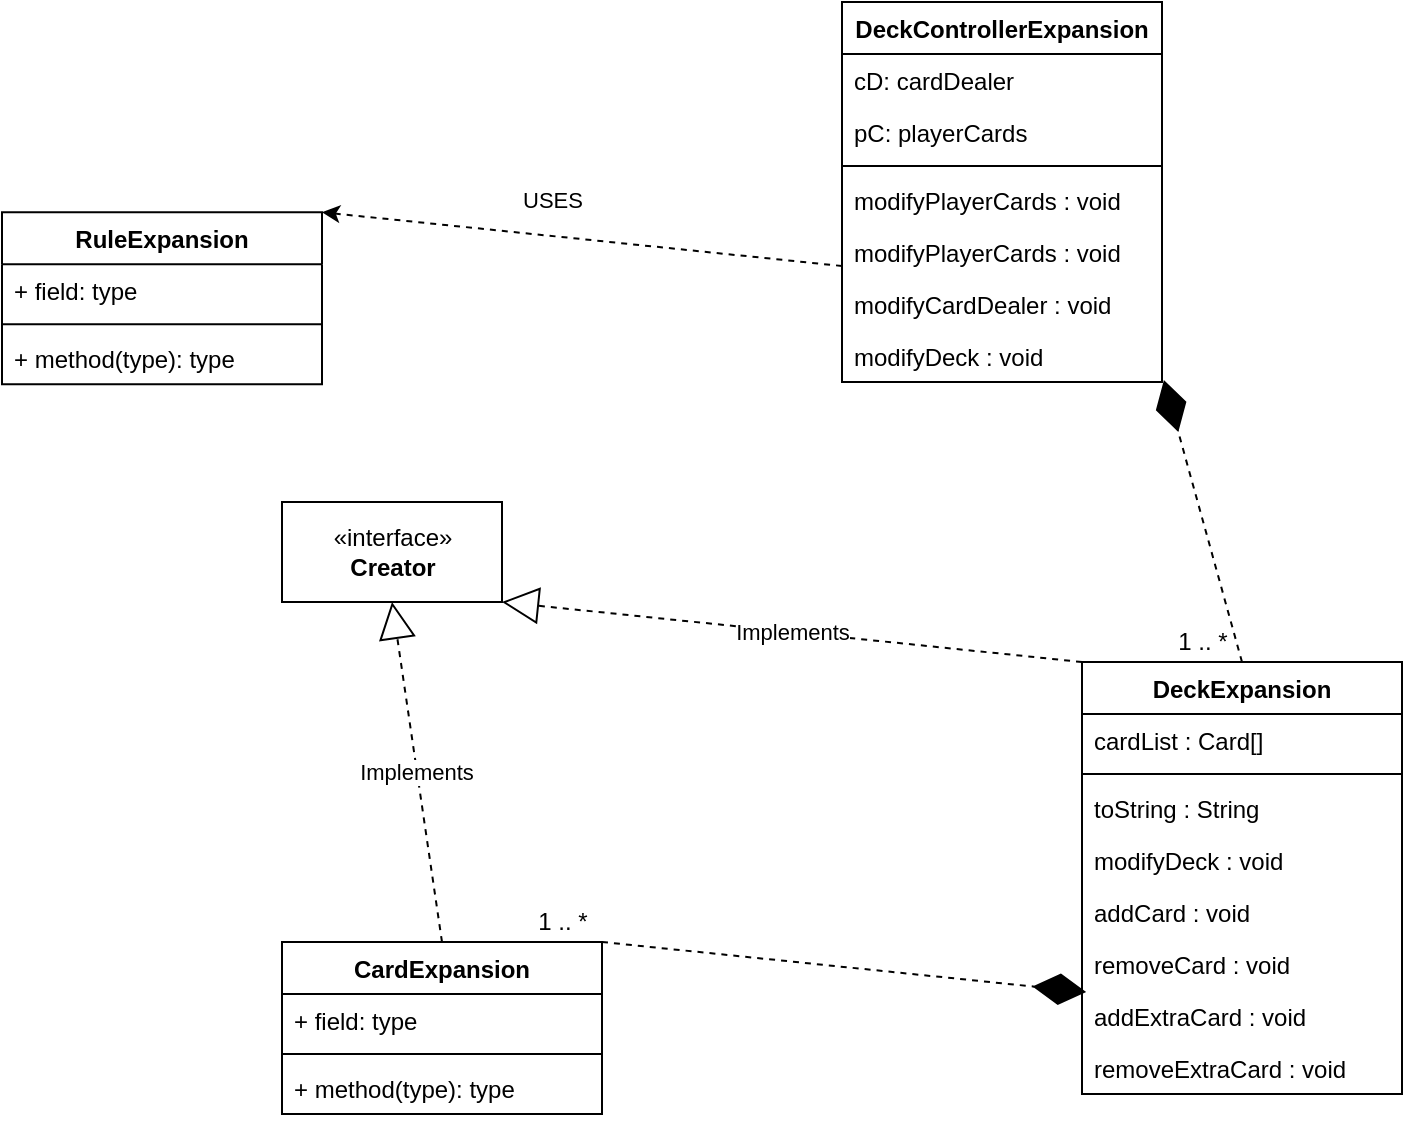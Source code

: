 <mxfile version="14.5.9" type="device"><diagram id="AVYARCHpkcxO3OoBlFEb" name="Page-1"><mxGraphModel dx="1422" dy="762" grid="1" gridSize="10" guides="1" tooltips="1" connect="1" arrows="1" fold="1" page="1" pageScale="1" pageWidth="827" pageHeight="1169" math="0" shadow="0"><root><mxCell id="0"/><mxCell id="1" parent="0"/><mxCell id="vDlUzqxDfNDH8-iX7lQ6-5" value="DeckExpansion" style="swimlane;fontStyle=1;align=center;verticalAlign=top;childLayout=stackLayout;horizontal=1;startSize=26;horizontalStack=0;resizeParent=1;resizeParentMax=0;resizeLast=0;collapsible=1;marginBottom=0;" vertex="1" parent="1"><mxGeometry x="600" y="900" width="160" height="216" as="geometry"/></mxCell><mxCell id="vDlUzqxDfNDH8-iX7lQ6-6" value="cardList : Card[]" style="text;strokeColor=none;fillColor=none;align=left;verticalAlign=top;spacingLeft=4;spacingRight=4;overflow=hidden;rotatable=0;points=[[0,0.5],[1,0.5]];portConstraint=eastwest;" vertex="1" parent="vDlUzqxDfNDH8-iX7lQ6-5"><mxGeometry y="26" width="160" height="26" as="geometry"/></mxCell><mxCell id="vDlUzqxDfNDH8-iX7lQ6-7" value="" style="line;strokeWidth=1;fillColor=none;align=left;verticalAlign=middle;spacingTop=-1;spacingLeft=3;spacingRight=3;rotatable=0;labelPosition=right;points=[];portConstraint=eastwest;" vertex="1" parent="vDlUzqxDfNDH8-iX7lQ6-5"><mxGeometry y="52" width="160" height="8" as="geometry"/></mxCell><mxCell id="vDlUzqxDfNDH8-iX7lQ6-34" value="toString : String" style="text;strokeColor=none;fillColor=none;align=left;verticalAlign=top;spacingLeft=4;spacingRight=4;overflow=hidden;rotatable=0;points=[[0,0.5],[1,0.5]];portConstraint=eastwest;" vertex="1" parent="vDlUzqxDfNDH8-iX7lQ6-5"><mxGeometry y="60" width="160" height="26" as="geometry"/></mxCell><mxCell id="vDlUzqxDfNDH8-iX7lQ6-35" value="modifyDeck : void" style="text;strokeColor=none;fillColor=none;align=left;verticalAlign=top;spacingLeft=4;spacingRight=4;overflow=hidden;rotatable=0;points=[[0,0.5],[1,0.5]];portConstraint=eastwest;" vertex="1" parent="vDlUzqxDfNDH8-iX7lQ6-5"><mxGeometry y="86" width="160" height="26" as="geometry"/></mxCell><mxCell id="vDlUzqxDfNDH8-iX7lQ6-8" value="addCard : void" style="text;strokeColor=none;fillColor=none;align=left;verticalAlign=top;spacingLeft=4;spacingRight=4;overflow=hidden;rotatable=0;points=[[0,0.5],[1,0.5]];portConstraint=eastwest;" vertex="1" parent="vDlUzqxDfNDH8-iX7lQ6-5"><mxGeometry y="112" width="160" height="26" as="geometry"/></mxCell><mxCell id="vDlUzqxDfNDH8-iX7lQ6-31" value="removeCard : void" style="text;strokeColor=none;fillColor=none;align=left;verticalAlign=top;spacingLeft=4;spacingRight=4;overflow=hidden;rotatable=0;points=[[0,0.5],[1,0.5]];portConstraint=eastwest;" vertex="1" parent="vDlUzqxDfNDH8-iX7lQ6-5"><mxGeometry y="138" width="160" height="26" as="geometry"/></mxCell><mxCell id="vDlUzqxDfNDH8-iX7lQ6-32" value="addExtraCard : void" style="text;strokeColor=none;fillColor=none;align=left;verticalAlign=top;spacingLeft=4;spacingRight=4;overflow=hidden;rotatable=0;points=[[0,0.5],[1,0.5]];portConstraint=eastwest;" vertex="1" parent="vDlUzqxDfNDH8-iX7lQ6-5"><mxGeometry y="164" width="160" height="26" as="geometry"/></mxCell><mxCell id="vDlUzqxDfNDH8-iX7lQ6-33" value="removeExtraCard : void" style="text;strokeColor=none;fillColor=none;align=left;verticalAlign=top;spacingLeft=4;spacingRight=4;overflow=hidden;rotatable=0;points=[[0,0.5],[1,0.5]];portConstraint=eastwest;" vertex="1" parent="vDlUzqxDfNDH8-iX7lQ6-5"><mxGeometry y="190" width="160" height="26" as="geometry"/></mxCell><mxCell id="vDlUzqxDfNDH8-iX7lQ6-10" value="RuleExpansion" style="swimlane;fontStyle=1;align=center;verticalAlign=top;childLayout=stackLayout;horizontal=1;startSize=26;horizontalStack=0;resizeParent=1;resizeParentMax=0;resizeLast=0;collapsible=1;marginBottom=0;" vertex="1" parent="1"><mxGeometry x="60" y="675.12" width="160" height="86" as="geometry"/></mxCell><mxCell id="vDlUzqxDfNDH8-iX7lQ6-11" value="+ field: type" style="text;strokeColor=none;fillColor=none;align=left;verticalAlign=top;spacingLeft=4;spacingRight=4;overflow=hidden;rotatable=0;points=[[0,0.5],[1,0.5]];portConstraint=eastwest;" vertex="1" parent="vDlUzqxDfNDH8-iX7lQ6-10"><mxGeometry y="26" width="160" height="26" as="geometry"/></mxCell><mxCell id="vDlUzqxDfNDH8-iX7lQ6-12" value="" style="line;strokeWidth=1;fillColor=none;align=left;verticalAlign=middle;spacingTop=-1;spacingLeft=3;spacingRight=3;rotatable=0;labelPosition=right;points=[];portConstraint=eastwest;" vertex="1" parent="vDlUzqxDfNDH8-iX7lQ6-10"><mxGeometry y="52" width="160" height="8" as="geometry"/></mxCell><mxCell id="vDlUzqxDfNDH8-iX7lQ6-13" value="+ method(type): type" style="text;strokeColor=none;fillColor=none;align=left;verticalAlign=top;spacingLeft=4;spacingRight=4;overflow=hidden;rotatable=0;points=[[0,0.5],[1,0.5]];portConstraint=eastwest;" vertex="1" parent="vDlUzqxDfNDH8-iX7lQ6-10"><mxGeometry y="60" width="160" height="26" as="geometry"/></mxCell><mxCell id="vDlUzqxDfNDH8-iX7lQ6-14" value="DeckControllerExpansion" style="swimlane;fontStyle=1;align=center;verticalAlign=top;childLayout=stackLayout;horizontal=1;startSize=26;horizontalStack=0;resizeParent=1;resizeParentMax=0;resizeLast=0;collapsible=1;marginBottom=0;" vertex="1" parent="1"><mxGeometry x="480" y="570" width="160" height="190" as="geometry"/></mxCell><mxCell id="vDlUzqxDfNDH8-iX7lQ6-15" value="cD: cardDealer" style="text;strokeColor=none;fillColor=none;align=left;verticalAlign=top;spacingLeft=4;spacingRight=4;overflow=hidden;rotatable=0;points=[[0,0.5],[1,0.5]];portConstraint=eastwest;" vertex="1" parent="vDlUzqxDfNDH8-iX7lQ6-14"><mxGeometry y="26" width="160" height="26" as="geometry"/></mxCell><mxCell id="vDlUzqxDfNDH8-iX7lQ6-36" value="pC: playerCards" style="text;strokeColor=none;fillColor=none;align=left;verticalAlign=top;spacingLeft=4;spacingRight=4;overflow=hidden;rotatable=0;points=[[0,0.5],[1,0.5]];portConstraint=eastwest;" vertex="1" parent="vDlUzqxDfNDH8-iX7lQ6-14"><mxGeometry y="52" width="160" height="26" as="geometry"/></mxCell><mxCell id="vDlUzqxDfNDH8-iX7lQ6-16" value="" style="line;strokeWidth=1;fillColor=none;align=left;verticalAlign=middle;spacingTop=-1;spacingLeft=3;spacingRight=3;rotatable=0;labelPosition=right;points=[];portConstraint=eastwest;" vertex="1" parent="vDlUzqxDfNDH8-iX7lQ6-14"><mxGeometry y="78" width="160" height="8" as="geometry"/></mxCell><mxCell id="vDlUzqxDfNDH8-iX7lQ6-39" value="modifyPlayerCards : void" style="text;strokeColor=none;fillColor=none;align=left;verticalAlign=top;spacingLeft=4;spacingRight=4;overflow=hidden;rotatable=0;points=[[0,0.5],[1,0.5]];portConstraint=eastwest;" vertex="1" parent="vDlUzqxDfNDH8-iX7lQ6-14"><mxGeometry y="86" width="160" height="26" as="geometry"/></mxCell><mxCell id="vDlUzqxDfNDH8-iX7lQ6-17" value="modifyPlayerCards : void" style="text;strokeColor=none;fillColor=none;align=left;verticalAlign=top;spacingLeft=4;spacingRight=4;overflow=hidden;rotatable=0;points=[[0,0.5],[1,0.5]];portConstraint=eastwest;" vertex="1" parent="vDlUzqxDfNDH8-iX7lQ6-14"><mxGeometry y="112" width="160" height="26" as="geometry"/></mxCell><mxCell id="vDlUzqxDfNDH8-iX7lQ6-37" value="modifyCardDealer : void" style="text;strokeColor=none;fillColor=none;align=left;verticalAlign=top;spacingLeft=4;spacingRight=4;overflow=hidden;rotatable=0;points=[[0,0.5],[1,0.5]];portConstraint=eastwest;" vertex="1" parent="vDlUzqxDfNDH8-iX7lQ6-14"><mxGeometry y="138" width="160" height="26" as="geometry"/></mxCell><mxCell id="vDlUzqxDfNDH8-iX7lQ6-38" value="modifyDeck : void" style="text;strokeColor=none;fillColor=none;align=left;verticalAlign=top;spacingLeft=4;spacingRight=4;overflow=hidden;rotatable=0;points=[[0,0.5],[1,0.5]];portConstraint=eastwest;" vertex="1" parent="vDlUzqxDfNDH8-iX7lQ6-14"><mxGeometry y="164" width="160" height="26" as="geometry"/></mxCell><mxCell id="vDlUzqxDfNDH8-iX7lQ6-19" value="" style="endArrow=classic;html=1;exitX=0;exitY=0.769;exitDx=0;exitDy=0;exitPerimeter=0;entryX=1;entryY=0;entryDx=0;entryDy=0;dashed=1;" edge="1" parent="1" source="vDlUzqxDfNDH8-iX7lQ6-17" target="vDlUzqxDfNDH8-iX7lQ6-10"><mxGeometry width="50" height="50" relative="1" as="geometry"><mxPoint x="390" y="820" as="sourcePoint"/><mxPoint x="440" y="770" as="targetPoint"/></mxGeometry></mxCell><mxCell id="vDlUzqxDfNDH8-iX7lQ6-20" value="USES" style="edgeLabel;html=1;align=center;verticalAlign=middle;resizable=0;points=[];" vertex="1" connectable="0" parent="vDlUzqxDfNDH8-iX7lQ6-19"><mxGeometry x="0.199" y="4" relative="1" as="geometry"><mxPoint x="11" y="-21" as="offset"/></mxGeometry></mxCell><mxCell id="vDlUzqxDfNDH8-iX7lQ6-21" value="CardExpansion" style="swimlane;fontStyle=1;align=center;verticalAlign=top;childLayout=stackLayout;horizontal=1;startSize=26;horizontalStack=0;resizeParent=1;resizeParentMax=0;resizeLast=0;collapsible=1;marginBottom=0;" vertex="1" parent="1"><mxGeometry x="200" y="1040" width="160" height="86" as="geometry"/></mxCell><mxCell id="vDlUzqxDfNDH8-iX7lQ6-22" value="+ field: type" style="text;strokeColor=none;fillColor=none;align=left;verticalAlign=top;spacingLeft=4;spacingRight=4;overflow=hidden;rotatable=0;points=[[0,0.5],[1,0.5]];portConstraint=eastwest;" vertex="1" parent="vDlUzqxDfNDH8-iX7lQ6-21"><mxGeometry y="26" width="160" height="26" as="geometry"/></mxCell><mxCell id="vDlUzqxDfNDH8-iX7lQ6-23" value="" style="line;strokeWidth=1;fillColor=none;align=left;verticalAlign=middle;spacingTop=-1;spacingLeft=3;spacingRight=3;rotatable=0;labelPosition=right;points=[];portConstraint=eastwest;" vertex="1" parent="vDlUzqxDfNDH8-iX7lQ6-21"><mxGeometry y="52" width="160" height="8" as="geometry"/></mxCell><mxCell id="vDlUzqxDfNDH8-iX7lQ6-24" value="+ method(type): type" style="text;strokeColor=none;fillColor=none;align=left;verticalAlign=top;spacingLeft=4;spacingRight=4;overflow=hidden;rotatable=0;points=[[0,0.5],[1,0.5]];portConstraint=eastwest;" vertex="1" parent="vDlUzqxDfNDH8-iX7lQ6-21"><mxGeometry y="60" width="160" height="26" as="geometry"/></mxCell><mxCell id="vDlUzqxDfNDH8-iX7lQ6-26" value="" style="endArrow=diamondThin;endFill=1;endSize=24;html=1;dashed=1;strokeWidth=1;exitX=1;exitY=0;exitDx=0;exitDy=0;entryX=0.013;entryY=1.038;entryDx=0;entryDy=0;entryPerimeter=0;" edge="1" parent="1" source="vDlUzqxDfNDH8-iX7lQ6-21" target="vDlUzqxDfNDH8-iX7lQ6-31"><mxGeometry width="160" relative="1" as="geometry"><mxPoint x="330" y="790" as="sourcePoint"/><mxPoint x="490" y="790" as="targetPoint"/></mxGeometry></mxCell><mxCell id="vDlUzqxDfNDH8-iX7lQ6-27" value="1 .. *" style="text;html=1;align=center;verticalAlign=middle;resizable=0;points=[];autosize=1;strokeColor=none;" vertex="1" parent="1"><mxGeometry x="320" y="1020" width="40" height="20" as="geometry"/></mxCell><mxCell id="vDlUzqxDfNDH8-iX7lQ6-28" value="" style="endArrow=diamondThin;endFill=1;endSize=24;html=1;dashed=1;strokeWidth=1;exitX=0.5;exitY=0;exitDx=0;exitDy=0;exitPerimeter=0;entryX=1.006;entryY=0.962;entryDx=0;entryDy=0;entryPerimeter=0;" edge="1" parent="1" source="vDlUzqxDfNDH8-iX7lQ6-5" target="vDlUzqxDfNDH8-iX7lQ6-38"><mxGeometry width="160" relative="1" as="geometry"><mxPoint x="440" y="980" as="sourcePoint"/><mxPoint x="720" y="760" as="targetPoint"/></mxGeometry></mxCell><mxCell id="vDlUzqxDfNDH8-iX7lQ6-29" value="1 .. *" style="text;html=1;align=center;verticalAlign=middle;resizable=0;points=[];autosize=1;strokeColor=none;" vertex="1" parent="1"><mxGeometry x="640" y="880" width="40" height="20" as="geometry"/></mxCell><mxCell id="vDlUzqxDfNDH8-iX7lQ6-40" value="«interface»&lt;br&gt;&lt;b&gt;Creator&lt;/b&gt;" style="html=1;" vertex="1" parent="1"><mxGeometry x="200" y="820" width="110" height="50" as="geometry"/></mxCell><mxCell id="vDlUzqxDfNDH8-iX7lQ6-41" value="Implements" style="endArrow=block;endSize=16;endFill=0;html=1;dashed=1;strokeWidth=1;exitX=0.5;exitY=0;exitDx=0;exitDy=0;entryX=0.5;entryY=1;entryDx=0;entryDy=0;" edge="1" parent="1" source="vDlUzqxDfNDH8-iX7lQ6-21" target="vDlUzqxDfNDH8-iX7lQ6-40"><mxGeometry width="160" relative="1" as="geometry"><mxPoint x="330" y="890" as="sourcePoint"/><mxPoint x="490" y="890" as="targetPoint"/></mxGeometry></mxCell><mxCell id="vDlUzqxDfNDH8-iX7lQ6-42" value="Implements" style="endArrow=block;endSize=16;endFill=0;html=1;dashed=1;strokeWidth=1;exitX=0;exitY=0;exitDx=0;exitDy=0;entryX=1;entryY=1;entryDx=0;entryDy=0;" edge="1" parent="1" source="vDlUzqxDfNDH8-iX7lQ6-5" target="vDlUzqxDfNDH8-iX7lQ6-40"><mxGeometry width="160" relative="1" as="geometry"><mxPoint x="290" y="1050" as="sourcePoint"/><mxPoint x="265" y="880" as="targetPoint"/></mxGeometry></mxCell></root></mxGraphModel></diagram></mxfile>